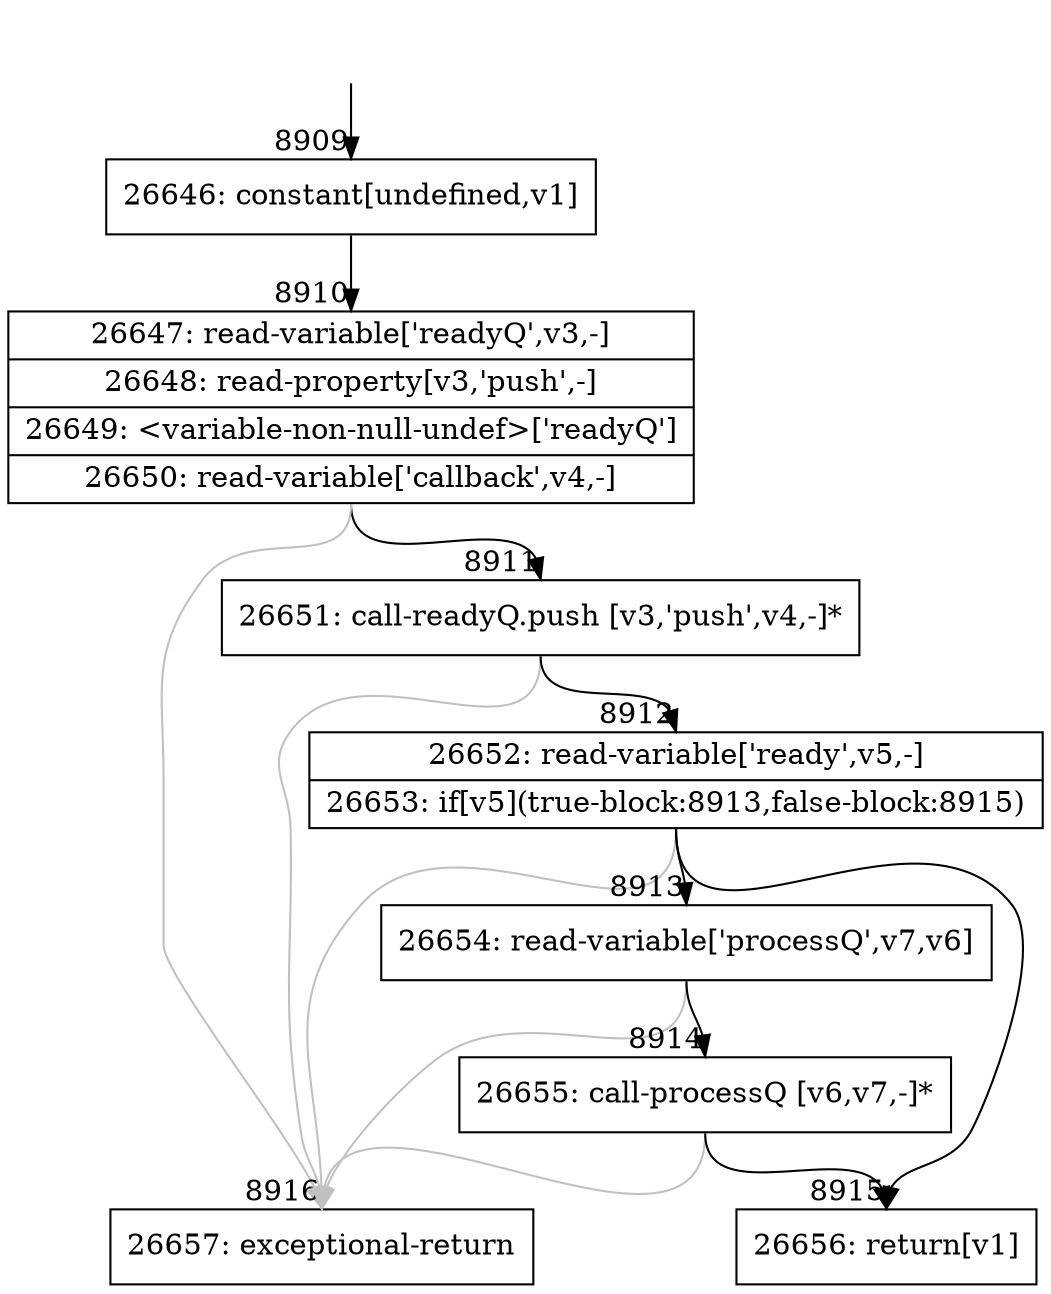 digraph {
rankdir="TD"
BB_entry603[shape=none,label=""];
BB_entry603 -> BB8909 [tailport=s, headport=n, headlabel="    8909"]
BB8909 [shape=record label="{26646: constant[undefined,v1]}" ] 
BB8909 -> BB8910 [tailport=s, headport=n, headlabel="      8910"]
BB8910 [shape=record label="{26647: read-variable['readyQ',v3,-]|26648: read-property[v3,'push',-]|26649: \<variable-non-null-undef\>['readyQ']|26650: read-variable['callback',v4,-]}" ] 
BB8910 -> BB8911 [tailport=s, headport=n, headlabel="      8911"]
BB8910 -> BB8916 [tailport=s, headport=n, color=gray, headlabel="      8916"]
BB8911 [shape=record label="{26651: call-readyQ.push [v3,'push',v4,-]*}" ] 
BB8911 -> BB8912 [tailport=s, headport=n, headlabel="      8912"]
BB8911 -> BB8916 [tailport=s, headport=n, color=gray]
BB8912 [shape=record label="{26652: read-variable['ready',v5,-]|26653: if[v5](true-block:8913,false-block:8915)}" ] 
BB8912 -> BB8913 [tailport=s, headport=n, headlabel="      8913"]
BB8912 -> BB8915 [tailport=s, headport=n, headlabel="      8915"]
BB8912 -> BB8916 [tailport=s, headport=n, color=gray]
BB8913 [shape=record label="{26654: read-variable['processQ',v7,v6]}" ] 
BB8913 -> BB8914 [tailport=s, headport=n, headlabel="      8914"]
BB8913 -> BB8916 [tailport=s, headport=n, color=gray]
BB8914 [shape=record label="{26655: call-processQ [v6,v7,-]*}" ] 
BB8914 -> BB8915 [tailport=s, headport=n]
BB8914 -> BB8916 [tailport=s, headport=n, color=gray]
BB8915 [shape=record label="{26656: return[v1]}" ] 
BB8916 [shape=record label="{26657: exceptional-return}" ] 
//#$~ 12487
}
